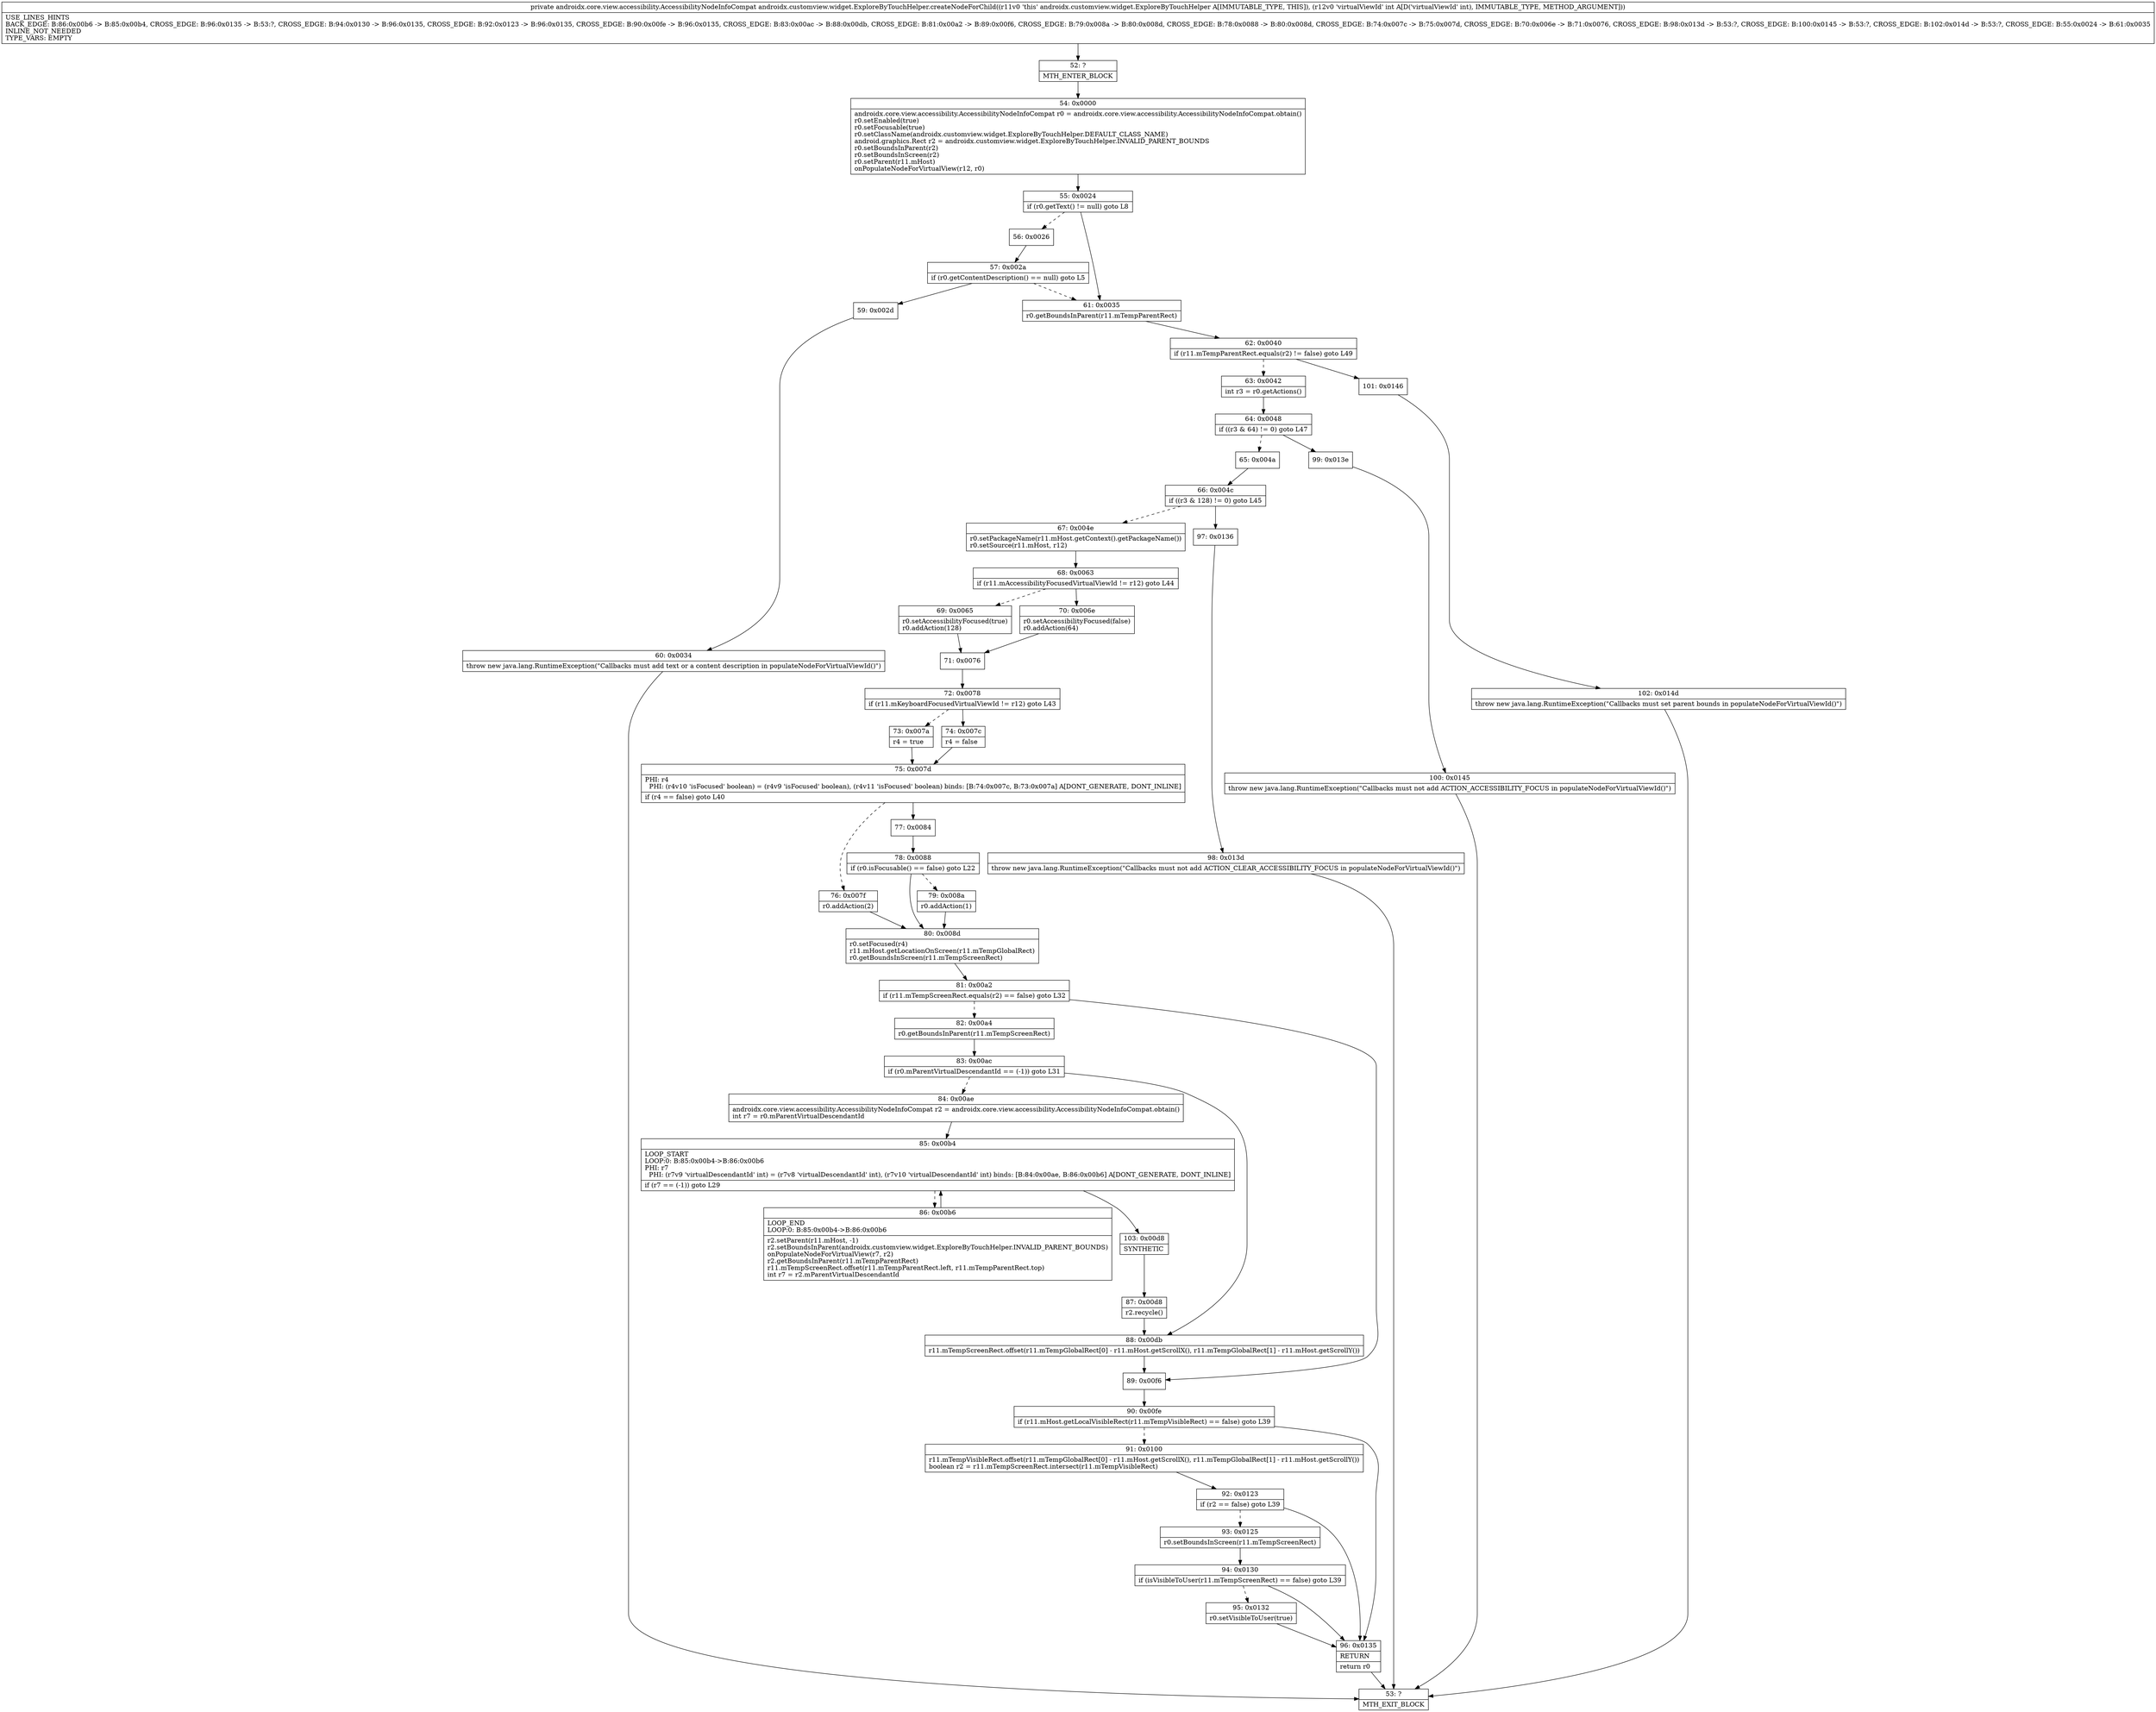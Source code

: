 digraph "CFG forandroidx.customview.widget.ExploreByTouchHelper.createNodeForChild(I)Landroidx\/core\/view\/accessibility\/AccessibilityNodeInfoCompat;" {
Node_52 [shape=record,label="{52\:\ ?|MTH_ENTER_BLOCK\l}"];
Node_54 [shape=record,label="{54\:\ 0x0000|androidx.core.view.accessibility.AccessibilityNodeInfoCompat r0 = androidx.core.view.accessibility.AccessibilityNodeInfoCompat.obtain()\lr0.setEnabled(true)\lr0.setFocusable(true)\lr0.setClassName(androidx.customview.widget.ExploreByTouchHelper.DEFAULT_CLASS_NAME)\landroid.graphics.Rect r2 = androidx.customview.widget.ExploreByTouchHelper.INVALID_PARENT_BOUNDS\lr0.setBoundsInParent(r2)\lr0.setBoundsInScreen(r2)\lr0.setParent(r11.mHost)\lonPopulateNodeForVirtualView(r12, r0)\l}"];
Node_55 [shape=record,label="{55\:\ 0x0024|if (r0.getText() != null) goto L8\l}"];
Node_56 [shape=record,label="{56\:\ 0x0026}"];
Node_57 [shape=record,label="{57\:\ 0x002a|if (r0.getContentDescription() == null) goto L5\l}"];
Node_59 [shape=record,label="{59\:\ 0x002d}"];
Node_60 [shape=record,label="{60\:\ 0x0034|throw new java.lang.RuntimeException(\"Callbacks must add text or a content description in populateNodeForVirtualViewId()\")\l}"];
Node_53 [shape=record,label="{53\:\ ?|MTH_EXIT_BLOCK\l}"];
Node_61 [shape=record,label="{61\:\ 0x0035|r0.getBoundsInParent(r11.mTempParentRect)\l}"];
Node_62 [shape=record,label="{62\:\ 0x0040|if (r11.mTempParentRect.equals(r2) != false) goto L49\l}"];
Node_63 [shape=record,label="{63\:\ 0x0042|int r3 = r0.getActions()\l}"];
Node_64 [shape=record,label="{64\:\ 0x0048|if ((r3 & 64) != 0) goto L47\l}"];
Node_65 [shape=record,label="{65\:\ 0x004a}"];
Node_66 [shape=record,label="{66\:\ 0x004c|if ((r3 & 128) != 0) goto L45\l}"];
Node_67 [shape=record,label="{67\:\ 0x004e|r0.setPackageName(r11.mHost.getContext().getPackageName())\lr0.setSource(r11.mHost, r12)\l}"];
Node_68 [shape=record,label="{68\:\ 0x0063|if (r11.mAccessibilityFocusedVirtualViewId != r12) goto L44\l}"];
Node_69 [shape=record,label="{69\:\ 0x0065|r0.setAccessibilityFocused(true)\lr0.addAction(128)\l}"];
Node_71 [shape=record,label="{71\:\ 0x0076}"];
Node_72 [shape=record,label="{72\:\ 0x0078|if (r11.mKeyboardFocusedVirtualViewId != r12) goto L43\l}"];
Node_73 [shape=record,label="{73\:\ 0x007a|r4 = true\l}"];
Node_75 [shape=record,label="{75\:\ 0x007d|PHI: r4 \l  PHI: (r4v10 'isFocused' boolean) = (r4v9 'isFocused' boolean), (r4v11 'isFocused' boolean) binds: [B:74:0x007c, B:73:0x007a] A[DONT_GENERATE, DONT_INLINE]\l|if (r4 == false) goto L40\l}"];
Node_76 [shape=record,label="{76\:\ 0x007f|r0.addAction(2)\l}"];
Node_80 [shape=record,label="{80\:\ 0x008d|r0.setFocused(r4)\lr11.mHost.getLocationOnScreen(r11.mTempGlobalRect)\lr0.getBoundsInScreen(r11.mTempScreenRect)\l}"];
Node_81 [shape=record,label="{81\:\ 0x00a2|if (r11.mTempScreenRect.equals(r2) == false) goto L32\l}"];
Node_82 [shape=record,label="{82\:\ 0x00a4|r0.getBoundsInParent(r11.mTempScreenRect)\l}"];
Node_83 [shape=record,label="{83\:\ 0x00ac|if (r0.mParentVirtualDescendantId == (\-1)) goto L31\l}"];
Node_84 [shape=record,label="{84\:\ 0x00ae|androidx.core.view.accessibility.AccessibilityNodeInfoCompat r2 = androidx.core.view.accessibility.AccessibilityNodeInfoCompat.obtain()\lint r7 = r0.mParentVirtualDescendantId\l}"];
Node_85 [shape=record,label="{85\:\ 0x00b4|LOOP_START\lLOOP:0: B:85:0x00b4\-\>B:86:0x00b6\lPHI: r7 \l  PHI: (r7v9 'virtualDescendantId' int) = (r7v8 'virtualDescendantId' int), (r7v10 'virtualDescendantId' int) binds: [B:84:0x00ae, B:86:0x00b6] A[DONT_GENERATE, DONT_INLINE]\l|if (r7 == (\-1)) goto L29\l}"];
Node_86 [shape=record,label="{86\:\ 0x00b6|LOOP_END\lLOOP:0: B:85:0x00b4\-\>B:86:0x00b6\l|r2.setParent(r11.mHost, \-1)\lr2.setBoundsInParent(androidx.customview.widget.ExploreByTouchHelper.INVALID_PARENT_BOUNDS)\lonPopulateNodeForVirtualView(r7, r2)\lr2.getBoundsInParent(r11.mTempParentRect)\lr11.mTempScreenRect.offset(r11.mTempParentRect.left, r11.mTempParentRect.top)\lint r7 = r2.mParentVirtualDescendantId\l}"];
Node_103 [shape=record,label="{103\:\ 0x00d8|SYNTHETIC\l}"];
Node_87 [shape=record,label="{87\:\ 0x00d8|r2.recycle()\l}"];
Node_88 [shape=record,label="{88\:\ 0x00db|r11.mTempScreenRect.offset(r11.mTempGlobalRect[0] \- r11.mHost.getScrollX(), r11.mTempGlobalRect[1] \- r11.mHost.getScrollY())\l}"];
Node_89 [shape=record,label="{89\:\ 0x00f6}"];
Node_90 [shape=record,label="{90\:\ 0x00fe|if (r11.mHost.getLocalVisibleRect(r11.mTempVisibleRect) == false) goto L39\l}"];
Node_91 [shape=record,label="{91\:\ 0x0100|r11.mTempVisibleRect.offset(r11.mTempGlobalRect[0] \- r11.mHost.getScrollX(), r11.mTempGlobalRect[1] \- r11.mHost.getScrollY())\lboolean r2 = r11.mTempScreenRect.intersect(r11.mTempVisibleRect)\l}"];
Node_92 [shape=record,label="{92\:\ 0x0123|if (r2 == false) goto L39\l}"];
Node_93 [shape=record,label="{93\:\ 0x0125|r0.setBoundsInScreen(r11.mTempScreenRect)\l}"];
Node_94 [shape=record,label="{94\:\ 0x0130|if (isVisibleToUser(r11.mTempScreenRect) == false) goto L39\l}"];
Node_95 [shape=record,label="{95\:\ 0x0132|r0.setVisibleToUser(true)\l}"];
Node_96 [shape=record,label="{96\:\ 0x0135|RETURN\l|return r0\l}"];
Node_77 [shape=record,label="{77\:\ 0x0084}"];
Node_78 [shape=record,label="{78\:\ 0x0088|if (r0.isFocusable() == false) goto L22\l}"];
Node_79 [shape=record,label="{79\:\ 0x008a|r0.addAction(1)\l}"];
Node_74 [shape=record,label="{74\:\ 0x007c|r4 = false\l}"];
Node_70 [shape=record,label="{70\:\ 0x006e|r0.setAccessibilityFocused(false)\lr0.addAction(64)\l}"];
Node_97 [shape=record,label="{97\:\ 0x0136}"];
Node_98 [shape=record,label="{98\:\ 0x013d|throw new java.lang.RuntimeException(\"Callbacks must not add ACTION_CLEAR_ACCESSIBILITY_FOCUS in populateNodeForVirtualViewId()\")\l}"];
Node_99 [shape=record,label="{99\:\ 0x013e}"];
Node_100 [shape=record,label="{100\:\ 0x0145|throw new java.lang.RuntimeException(\"Callbacks must not add ACTION_ACCESSIBILITY_FOCUS in populateNodeForVirtualViewId()\")\l}"];
Node_101 [shape=record,label="{101\:\ 0x0146}"];
Node_102 [shape=record,label="{102\:\ 0x014d|throw new java.lang.RuntimeException(\"Callbacks must set parent bounds in populateNodeForVirtualViewId()\")\l}"];
MethodNode[shape=record,label="{private androidx.core.view.accessibility.AccessibilityNodeInfoCompat androidx.customview.widget.ExploreByTouchHelper.createNodeForChild((r11v0 'this' androidx.customview.widget.ExploreByTouchHelper A[IMMUTABLE_TYPE, THIS]), (r12v0 'virtualViewId' int A[D('virtualViewId' int), IMMUTABLE_TYPE, METHOD_ARGUMENT]))  | USE_LINES_HINTS\lBACK_EDGE: B:86:0x00b6 \-\> B:85:0x00b4, CROSS_EDGE: B:96:0x0135 \-\> B:53:?, CROSS_EDGE: B:94:0x0130 \-\> B:96:0x0135, CROSS_EDGE: B:92:0x0123 \-\> B:96:0x0135, CROSS_EDGE: B:90:0x00fe \-\> B:96:0x0135, CROSS_EDGE: B:83:0x00ac \-\> B:88:0x00db, CROSS_EDGE: B:81:0x00a2 \-\> B:89:0x00f6, CROSS_EDGE: B:79:0x008a \-\> B:80:0x008d, CROSS_EDGE: B:78:0x0088 \-\> B:80:0x008d, CROSS_EDGE: B:74:0x007c \-\> B:75:0x007d, CROSS_EDGE: B:70:0x006e \-\> B:71:0x0076, CROSS_EDGE: B:98:0x013d \-\> B:53:?, CROSS_EDGE: B:100:0x0145 \-\> B:53:?, CROSS_EDGE: B:102:0x014d \-\> B:53:?, CROSS_EDGE: B:55:0x0024 \-\> B:61:0x0035\lINLINE_NOT_NEEDED\lTYPE_VARS: EMPTY\l}"];
MethodNode -> Node_52;Node_52 -> Node_54;
Node_54 -> Node_55;
Node_55 -> Node_56[style=dashed];
Node_55 -> Node_61;
Node_56 -> Node_57;
Node_57 -> Node_59;
Node_57 -> Node_61[style=dashed];
Node_59 -> Node_60;
Node_60 -> Node_53;
Node_61 -> Node_62;
Node_62 -> Node_63[style=dashed];
Node_62 -> Node_101;
Node_63 -> Node_64;
Node_64 -> Node_65[style=dashed];
Node_64 -> Node_99;
Node_65 -> Node_66;
Node_66 -> Node_67[style=dashed];
Node_66 -> Node_97;
Node_67 -> Node_68;
Node_68 -> Node_69[style=dashed];
Node_68 -> Node_70;
Node_69 -> Node_71;
Node_71 -> Node_72;
Node_72 -> Node_73[style=dashed];
Node_72 -> Node_74;
Node_73 -> Node_75;
Node_75 -> Node_76[style=dashed];
Node_75 -> Node_77;
Node_76 -> Node_80;
Node_80 -> Node_81;
Node_81 -> Node_82[style=dashed];
Node_81 -> Node_89;
Node_82 -> Node_83;
Node_83 -> Node_84[style=dashed];
Node_83 -> Node_88;
Node_84 -> Node_85;
Node_85 -> Node_86[style=dashed];
Node_85 -> Node_103;
Node_86 -> Node_85;
Node_103 -> Node_87;
Node_87 -> Node_88;
Node_88 -> Node_89;
Node_89 -> Node_90;
Node_90 -> Node_91[style=dashed];
Node_90 -> Node_96;
Node_91 -> Node_92;
Node_92 -> Node_93[style=dashed];
Node_92 -> Node_96;
Node_93 -> Node_94;
Node_94 -> Node_95[style=dashed];
Node_94 -> Node_96;
Node_95 -> Node_96;
Node_96 -> Node_53;
Node_77 -> Node_78;
Node_78 -> Node_79[style=dashed];
Node_78 -> Node_80;
Node_79 -> Node_80;
Node_74 -> Node_75;
Node_70 -> Node_71;
Node_97 -> Node_98;
Node_98 -> Node_53;
Node_99 -> Node_100;
Node_100 -> Node_53;
Node_101 -> Node_102;
Node_102 -> Node_53;
}

